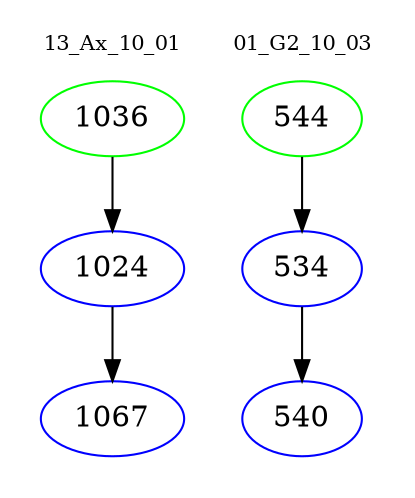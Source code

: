 digraph{
subgraph cluster_0 {
color = white
label = "13_Ax_10_01";
fontsize=10;
T0_1036 [label="1036", color="green"]
T0_1036 -> T0_1024 [color="black"]
T0_1024 [label="1024", color="blue"]
T0_1024 -> T0_1067 [color="black"]
T0_1067 [label="1067", color="blue"]
}
subgraph cluster_1 {
color = white
label = "01_G2_10_03";
fontsize=10;
T1_544 [label="544", color="green"]
T1_544 -> T1_534 [color="black"]
T1_534 [label="534", color="blue"]
T1_534 -> T1_540 [color="black"]
T1_540 [label="540", color="blue"]
}
}

